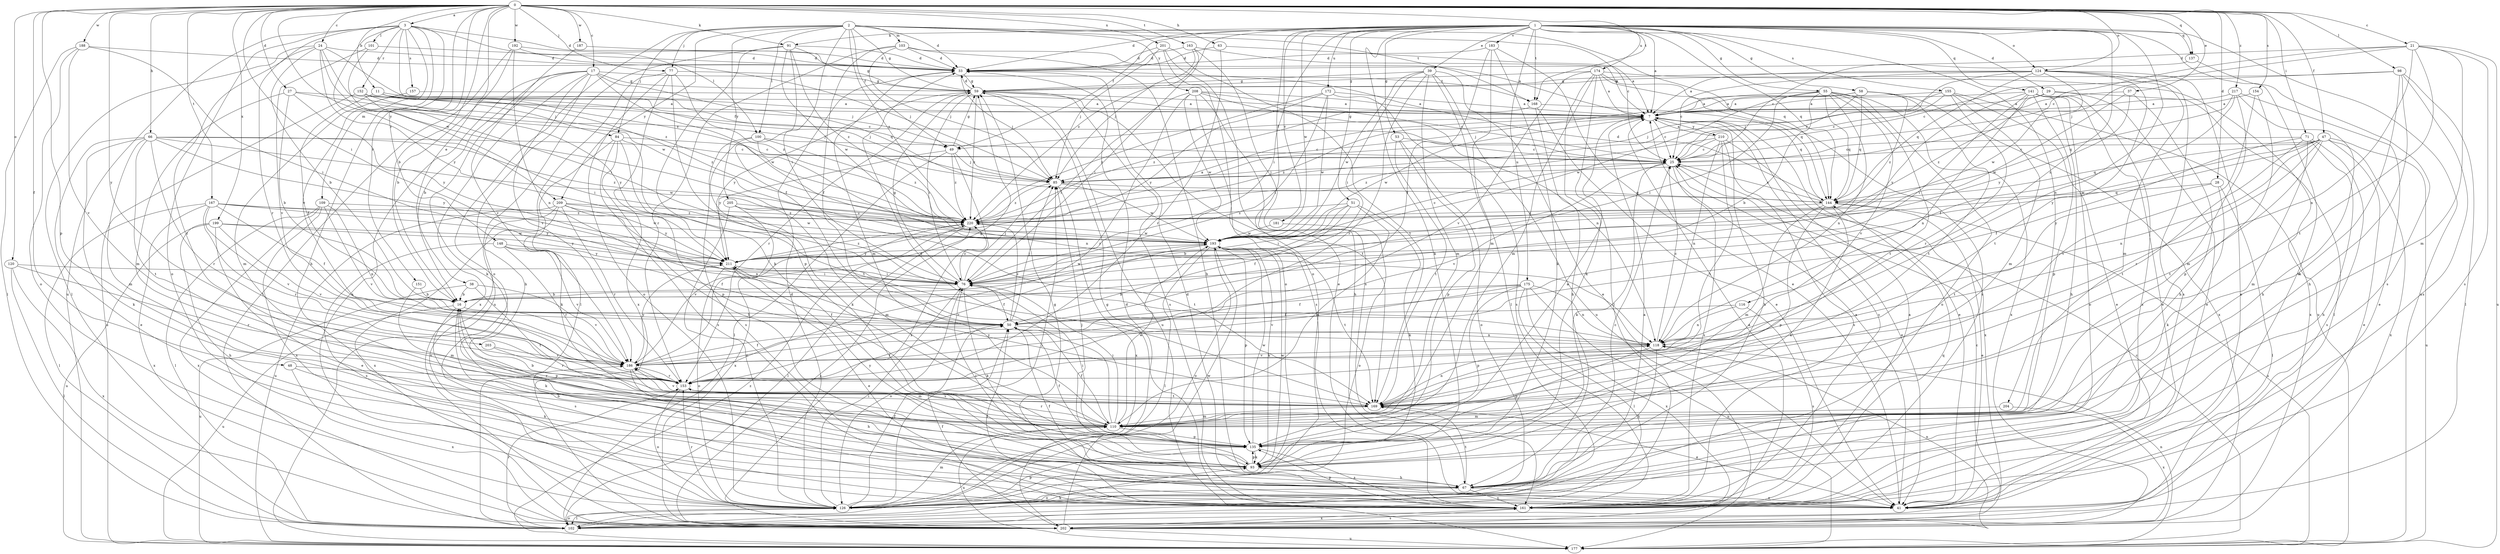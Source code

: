 strict digraph  {
0;
1;
2;
3;
7;
11;
16;
17;
21;
24;
25;
27;
28;
29;
33;
37;
38;
39;
41;
47;
48;
49;
50;
51;
53;
55;
58;
59;
63;
66;
67;
71;
76;
77;
84;
85;
91;
93;
98;
100;
101;
102;
103;
109;
110;
116;
118;
120;
124;
126;
135;
137;
141;
144;
148;
151;
152;
153;
154;
155;
157;
161;
163;
167;
168;
169;
172;
174;
175;
177;
181;
183;
186;
187;
188;
192;
193;
199;
201;
202;
203;
204;
205;
208;
209;
210;
211;
217;
220;
0 -> 3  [label=a];
0 -> 11  [label=b];
0 -> 16  [label=b];
0 -> 17  [label=c];
0 -> 21  [label=c];
0 -> 24  [label=c];
0 -> 27  [label=d];
0 -> 28  [label=d];
0 -> 37  [label=e];
0 -> 38  [label=e];
0 -> 47  [label=f];
0 -> 48  [label=f];
0 -> 63  [label=h];
0 -> 66  [label=h];
0 -> 71  [label=i];
0 -> 76  [label=i];
0 -> 77  [label=j];
0 -> 91  [label=k];
0 -> 98  [label=l];
0 -> 120  [label=o];
0 -> 124  [label=o];
0 -> 135  [label=p];
0 -> 137  [label=q];
0 -> 148  [label=r];
0 -> 151  [label=r];
0 -> 154  [label=s];
0 -> 163  [label=t];
0 -> 167  [label=t];
0 -> 168  [label=t];
0 -> 187  [label=w];
0 -> 188  [label=w];
0 -> 192  [label=w];
0 -> 193  [label=w];
0 -> 199  [label=x];
0 -> 201  [label=x];
0 -> 203  [label=y];
0 -> 217  [label=z];
1 -> 7  [label=a];
1 -> 29  [label=d];
1 -> 33  [label=d];
1 -> 39  [label=e];
1 -> 41  [label=e];
1 -> 49  [label=f];
1 -> 51  [label=g];
1 -> 53  [label=g];
1 -> 55  [label=g];
1 -> 58  [label=g];
1 -> 76  [label=i];
1 -> 91  [label=k];
1 -> 93  [label=k];
1 -> 116  [label=n];
1 -> 118  [label=n];
1 -> 124  [label=o];
1 -> 126  [label=o];
1 -> 137  [label=q];
1 -> 141  [label=q];
1 -> 144  [label=q];
1 -> 155  [label=s];
1 -> 168  [label=t];
1 -> 172  [label=u];
1 -> 174  [label=u];
1 -> 175  [label=u];
1 -> 177  [label=u];
1 -> 181  [label=v];
1 -> 183  [label=v];
1 -> 193  [label=w];
1 -> 204  [label=y];
1 -> 220  [label=z];
2 -> 25  [label=c];
2 -> 33  [label=d];
2 -> 49  [label=f];
2 -> 59  [label=g];
2 -> 76  [label=i];
2 -> 77  [label=j];
2 -> 84  [label=j];
2 -> 100  [label=l];
2 -> 103  [label=m];
2 -> 126  [label=o];
2 -> 144  [label=q];
2 -> 168  [label=t];
2 -> 205  [label=y];
2 -> 208  [label=y];
2 -> 209  [label=y];
2 -> 220  [label=z];
3 -> 33  [label=d];
3 -> 67  [label=h];
3 -> 100  [label=l];
3 -> 101  [label=l];
3 -> 109  [label=m];
3 -> 126  [label=o];
3 -> 152  [label=r];
3 -> 153  [label=r];
3 -> 157  [label=s];
3 -> 177  [label=u];
3 -> 186  [label=v];
3 -> 209  [label=y];
3 -> 220  [label=z];
7 -> 25  [label=c];
7 -> 41  [label=e];
7 -> 49  [label=f];
7 -> 67  [label=h];
7 -> 161  [label=s];
7 -> 193  [label=w];
7 -> 210  [label=y];
7 -> 220  [label=z];
11 -> 7  [label=a];
11 -> 49  [label=f];
11 -> 50  [label=f];
11 -> 84  [label=j];
11 -> 85  [label=j];
11 -> 220  [label=z];
16 -> 50  [label=f];
16 -> 93  [label=k];
16 -> 135  [label=p];
16 -> 161  [label=s];
16 -> 177  [label=u];
17 -> 16  [label=b];
17 -> 59  [label=g];
17 -> 67  [label=h];
17 -> 93  [label=k];
17 -> 126  [label=o];
17 -> 144  [label=q];
17 -> 168  [label=t];
17 -> 186  [label=v];
17 -> 193  [label=w];
17 -> 202  [label=x];
21 -> 25  [label=c];
21 -> 33  [label=d];
21 -> 85  [label=j];
21 -> 110  [label=m];
21 -> 118  [label=n];
21 -> 161  [label=s];
21 -> 169  [label=t];
21 -> 177  [label=u];
24 -> 16  [label=b];
24 -> 33  [label=d];
24 -> 85  [label=j];
24 -> 102  [label=l];
24 -> 169  [label=t];
24 -> 193  [label=w];
24 -> 211  [label=y];
24 -> 220  [label=z];
25 -> 41  [label=e];
25 -> 85  [label=j];
25 -> 93  [label=k];
25 -> 161  [label=s];
25 -> 186  [label=v];
27 -> 7  [label=a];
27 -> 16  [label=b];
27 -> 85  [label=j];
27 -> 110  [label=m];
27 -> 211  [label=y];
28 -> 93  [label=k];
28 -> 102  [label=l];
28 -> 144  [label=q];
28 -> 169  [label=t];
29 -> 7  [label=a];
29 -> 41  [label=e];
29 -> 102  [label=l];
29 -> 220  [label=z];
33 -> 59  [label=g];
33 -> 85  [label=j];
33 -> 110  [label=m];
37 -> 7  [label=a];
37 -> 67  [label=h];
37 -> 193  [label=w];
37 -> 211  [label=y];
38 -> 16  [label=b];
38 -> 169  [label=t];
38 -> 177  [label=u];
38 -> 186  [label=v];
39 -> 41  [label=e];
39 -> 59  [label=g];
39 -> 76  [label=i];
39 -> 102  [label=l];
39 -> 110  [label=m];
39 -> 153  [label=r];
39 -> 177  [label=u];
39 -> 193  [label=w];
41 -> 7  [label=a];
41 -> 33  [label=d];
41 -> 59  [label=g];
47 -> 25  [label=c];
47 -> 41  [label=e];
47 -> 118  [label=n];
47 -> 144  [label=q];
47 -> 153  [label=r];
47 -> 169  [label=t];
47 -> 177  [label=u];
47 -> 193  [label=w];
47 -> 202  [label=x];
47 -> 211  [label=y];
48 -> 93  [label=k];
48 -> 153  [label=r];
48 -> 202  [label=x];
49 -> 59  [label=g];
49 -> 85  [label=j];
49 -> 102  [label=l];
49 -> 202  [label=x];
49 -> 211  [label=y];
49 -> 220  [label=z];
50 -> 85  [label=j];
50 -> 118  [label=n];
50 -> 220  [label=z];
51 -> 16  [label=b];
51 -> 50  [label=f];
51 -> 76  [label=i];
51 -> 93  [label=k];
51 -> 110  [label=m];
51 -> 220  [label=z];
53 -> 25  [label=c];
53 -> 126  [label=o];
53 -> 135  [label=p];
53 -> 169  [label=t];
55 -> 7  [label=a];
55 -> 16  [label=b];
55 -> 76  [label=i];
55 -> 118  [label=n];
55 -> 126  [label=o];
55 -> 144  [label=q];
55 -> 169  [label=t];
55 -> 186  [label=v];
55 -> 193  [label=w];
55 -> 202  [label=x];
58 -> 7  [label=a];
58 -> 25  [label=c];
58 -> 85  [label=j];
58 -> 144  [label=q];
58 -> 169  [label=t];
58 -> 202  [label=x];
58 -> 220  [label=z];
59 -> 7  [label=a];
59 -> 33  [label=d];
59 -> 76  [label=i];
59 -> 153  [label=r];
59 -> 161  [label=s];
59 -> 169  [label=t];
59 -> 177  [label=u];
59 -> 211  [label=y];
59 -> 220  [label=z];
63 -> 7  [label=a];
63 -> 33  [label=d];
63 -> 153  [label=r];
66 -> 25  [label=c];
66 -> 41  [label=e];
66 -> 93  [label=k];
66 -> 110  [label=m];
66 -> 153  [label=r];
66 -> 169  [label=t];
66 -> 193  [label=w];
66 -> 211  [label=y];
66 -> 220  [label=z];
67 -> 16  [label=b];
67 -> 25  [label=c];
67 -> 41  [label=e];
67 -> 50  [label=f];
67 -> 126  [label=o];
67 -> 161  [label=s];
67 -> 169  [label=t];
71 -> 25  [label=c];
71 -> 50  [label=f];
71 -> 67  [label=h];
71 -> 110  [label=m];
71 -> 161  [label=s];
71 -> 169  [label=t];
76 -> 16  [label=b];
76 -> 50  [label=f];
76 -> 59  [label=g];
76 -> 85  [label=j];
76 -> 93  [label=k];
76 -> 126  [label=o];
76 -> 193  [label=w];
76 -> 220  [label=z];
77 -> 59  [label=g];
77 -> 102  [label=l];
77 -> 126  [label=o];
77 -> 135  [label=p];
77 -> 202  [label=x];
77 -> 220  [label=z];
84 -> 25  [label=c];
84 -> 67  [label=h];
84 -> 93  [label=k];
84 -> 135  [label=p];
84 -> 161  [label=s];
84 -> 169  [label=t];
85 -> 144  [label=q];
85 -> 193  [label=w];
85 -> 202  [label=x];
85 -> 220  [label=z];
91 -> 33  [label=d];
91 -> 50  [label=f];
91 -> 59  [label=g];
91 -> 93  [label=k];
91 -> 177  [label=u];
91 -> 193  [label=w];
91 -> 220  [label=z];
93 -> 67  [label=h];
93 -> 76  [label=i];
93 -> 85  [label=j];
93 -> 135  [label=p];
93 -> 193  [label=w];
93 -> 211  [label=y];
98 -> 25  [label=c];
98 -> 59  [label=g];
98 -> 67  [label=h];
98 -> 93  [label=k];
98 -> 102  [label=l];
98 -> 161  [label=s];
100 -> 25  [label=c];
100 -> 93  [label=k];
100 -> 118  [label=n];
100 -> 161  [label=s];
100 -> 220  [label=z];
101 -> 33  [label=d];
101 -> 76  [label=i];
101 -> 186  [label=v];
102 -> 7  [label=a];
102 -> 25  [label=c];
102 -> 93  [label=k];
102 -> 126  [label=o];
102 -> 153  [label=r];
103 -> 7  [label=a];
103 -> 33  [label=d];
103 -> 50  [label=f];
103 -> 67  [label=h];
103 -> 85  [label=j];
103 -> 153  [label=r];
109 -> 102  [label=l];
109 -> 118  [label=n];
109 -> 161  [label=s];
109 -> 186  [label=v];
109 -> 202  [label=x];
109 -> 220  [label=z];
110 -> 16  [label=b];
110 -> 33  [label=d];
110 -> 50  [label=f];
110 -> 76  [label=i];
110 -> 135  [label=p];
110 -> 153  [label=r];
110 -> 177  [label=u];
110 -> 186  [label=v];
110 -> 193  [label=w];
116 -> 50  [label=f];
116 -> 118  [label=n];
116 -> 161  [label=s];
118 -> 25  [label=c];
118 -> 67  [label=h];
118 -> 135  [label=p];
118 -> 186  [label=v];
120 -> 76  [label=i];
120 -> 102  [label=l];
120 -> 153  [label=r];
120 -> 202  [label=x];
124 -> 7  [label=a];
124 -> 25  [label=c];
124 -> 41  [label=e];
124 -> 59  [label=g];
124 -> 85  [label=j];
124 -> 110  [label=m];
124 -> 144  [label=q];
124 -> 161  [label=s];
124 -> 169  [label=t];
124 -> 193  [label=w];
126 -> 7  [label=a];
126 -> 33  [label=d];
126 -> 50  [label=f];
126 -> 76  [label=i];
126 -> 85  [label=j];
126 -> 102  [label=l];
126 -> 110  [label=m];
126 -> 135  [label=p];
126 -> 153  [label=r];
126 -> 193  [label=w];
135 -> 7  [label=a];
135 -> 50  [label=f];
135 -> 76  [label=i];
135 -> 93  [label=k];
135 -> 161  [label=s];
135 -> 193  [label=w];
137 -> 25  [label=c];
137 -> 161  [label=s];
141 -> 7  [label=a];
141 -> 41  [label=e];
141 -> 67  [label=h];
141 -> 76  [label=i];
141 -> 118  [label=n];
141 -> 126  [label=o];
141 -> 135  [label=p];
141 -> 161  [label=s];
141 -> 211  [label=y];
144 -> 25  [label=c];
144 -> 33  [label=d];
144 -> 41  [label=e];
144 -> 93  [label=k];
144 -> 110  [label=m];
144 -> 135  [label=p];
144 -> 177  [label=u];
144 -> 220  [label=z];
148 -> 50  [label=f];
148 -> 153  [label=r];
148 -> 161  [label=s];
148 -> 186  [label=v];
148 -> 211  [label=y];
151 -> 16  [label=b];
151 -> 110  [label=m];
152 -> 7  [label=a];
152 -> 25  [label=c];
152 -> 76  [label=i];
152 -> 177  [label=u];
152 -> 211  [label=y];
153 -> 50  [label=f];
153 -> 126  [label=o];
153 -> 169  [label=t];
154 -> 7  [label=a];
154 -> 135  [label=p];
154 -> 169  [label=t];
155 -> 7  [label=a];
155 -> 25  [label=c];
155 -> 41  [label=e];
155 -> 85  [label=j];
155 -> 110  [label=m];
155 -> 153  [label=r];
155 -> 202  [label=x];
157 -> 7  [label=a];
157 -> 110  [label=m];
161 -> 7  [label=a];
161 -> 50  [label=f];
161 -> 59  [label=g];
161 -> 135  [label=p];
161 -> 144  [label=q];
161 -> 186  [label=v];
161 -> 202  [label=x];
163 -> 7  [label=a];
163 -> 33  [label=d];
163 -> 76  [label=i];
163 -> 85  [label=j];
163 -> 161  [label=s];
167 -> 50  [label=f];
167 -> 102  [label=l];
167 -> 153  [label=r];
167 -> 186  [label=v];
167 -> 193  [label=w];
167 -> 202  [label=x];
167 -> 211  [label=y];
167 -> 220  [label=z];
168 -> 41  [label=e];
168 -> 67  [label=h];
168 -> 144  [label=q];
168 -> 220  [label=z];
169 -> 41  [label=e];
169 -> 110  [label=m];
169 -> 118  [label=n];
169 -> 186  [label=v];
169 -> 211  [label=y];
172 -> 7  [label=a];
172 -> 76  [label=i];
172 -> 161  [label=s];
172 -> 193  [label=w];
172 -> 211  [label=y];
172 -> 220  [label=z];
174 -> 7  [label=a];
174 -> 59  [label=g];
174 -> 93  [label=k];
174 -> 102  [label=l];
174 -> 110  [label=m];
174 -> 144  [label=q];
174 -> 161  [label=s];
174 -> 177  [label=u];
174 -> 186  [label=v];
175 -> 16  [label=b];
175 -> 50  [label=f];
175 -> 102  [label=l];
175 -> 118  [label=n];
175 -> 135  [label=p];
175 -> 177  [label=u];
175 -> 186  [label=v];
175 -> 202  [label=x];
177 -> 25  [label=c];
177 -> 118  [label=n];
177 -> 220  [label=z];
181 -> 126  [label=o];
181 -> 193  [label=w];
183 -> 33  [label=d];
183 -> 41  [label=e];
183 -> 50  [label=f];
183 -> 93  [label=k];
183 -> 110  [label=m];
186 -> 50  [label=f];
186 -> 59  [label=g];
186 -> 67  [label=h];
186 -> 110  [label=m];
186 -> 153  [label=r];
186 -> 211  [label=y];
187 -> 33  [label=d];
187 -> 186  [label=v];
188 -> 33  [label=d];
188 -> 76  [label=i];
188 -> 102  [label=l];
188 -> 126  [label=o];
188 -> 186  [label=v];
192 -> 16  [label=b];
192 -> 33  [label=d];
192 -> 85  [label=j];
192 -> 102  [label=l];
192 -> 118  [label=n];
193 -> 25  [label=c];
193 -> 93  [label=k];
193 -> 102  [label=l];
193 -> 126  [label=o];
193 -> 135  [label=p];
193 -> 153  [label=r];
193 -> 169  [label=t];
193 -> 211  [label=y];
199 -> 41  [label=e];
199 -> 67  [label=h];
199 -> 177  [label=u];
199 -> 186  [label=v];
199 -> 193  [label=w];
199 -> 211  [label=y];
201 -> 33  [label=d];
201 -> 41  [label=e];
201 -> 85  [label=j];
201 -> 126  [label=o];
201 -> 169  [label=t];
202 -> 33  [label=d];
202 -> 50  [label=f];
202 -> 118  [label=n];
202 -> 161  [label=s];
202 -> 177  [label=u];
202 -> 220  [label=z];
203 -> 153  [label=r];
203 -> 186  [label=v];
204 -> 110  [label=m];
204 -> 202  [label=x];
205 -> 110  [label=m];
205 -> 126  [label=o];
205 -> 169  [label=t];
205 -> 202  [label=x];
205 -> 220  [label=z];
208 -> 7  [label=a];
208 -> 25  [label=c];
208 -> 67  [label=h];
208 -> 76  [label=i];
208 -> 118  [label=n];
208 -> 153  [label=r];
208 -> 161  [label=s];
208 -> 193  [label=w];
209 -> 118  [label=n];
209 -> 126  [label=o];
209 -> 153  [label=r];
209 -> 177  [label=u];
209 -> 193  [label=w];
209 -> 202  [label=x];
209 -> 211  [label=y];
209 -> 220  [label=z];
210 -> 7  [label=a];
210 -> 25  [label=c];
210 -> 118  [label=n];
210 -> 161  [label=s];
210 -> 169  [label=t];
210 -> 202  [label=x];
210 -> 220  [label=z];
211 -> 41  [label=e];
211 -> 76  [label=i];
211 -> 126  [label=o];
211 -> 220  [label=z];
217 -> 7  [label=a];
217 -> 41  [label=e];
217 -> 50  [label=f];
217 -> 67  [label=h];
217 -> 110  [label=m];
217 -> 144  [label=q];
220 -> 7  [label=a];
220 -> 102  [label=l];
220 -> 186  [label=v];
220 -> 193  [label=w];
}
